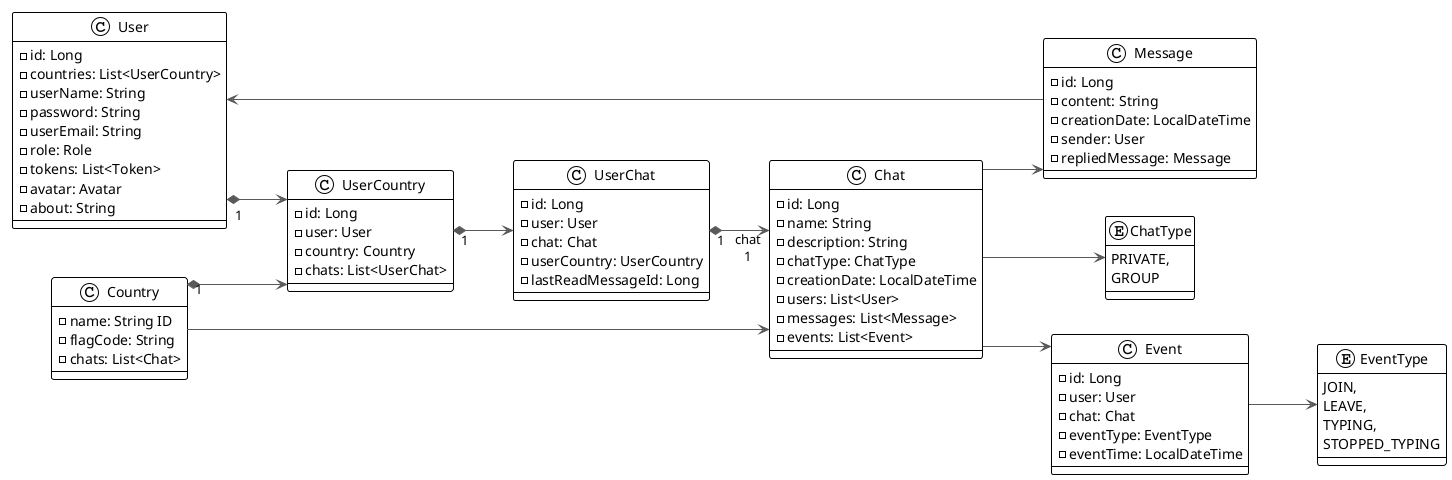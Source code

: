 @startuml

!theme plain
left to right direction
skinparam linetype ortho

class User {
  - id: Long
  - countries: List<UserCountry>
  - userName: String
  - password: String
  - userEmail: String
  - role: Role
  - tokens: List<Token>
  - avatar: Avatar
  - about: String
}

class UserCountry {
  - id: Long
  - user: User
  - country: Country
  - chats: List<UserChat>
}

class UserChat {
  - id: Long
  - user: User
  - chat: Chat
  - userCountry: UserCountry
  - lastReadMessageId: Long
}

class Country {
  - name: String ID
  - flagCode: String
  - chats: List<Chat>
}

class Chat {
  - id: Long
  - name: String
  - description: String
  - chatType: ChatType
  - creationDate: LocalDateTime
  - users: List<User>
  - messages: List<Message>
  - events: List<Event>
}

enum ChatType {
  PRIVATE,
  GROUP
}

class Message {
  - id: Long
  - content: String
  - creationDate: LocalDateTime
  - sender: User
  - repliedMessage: Message
}

class Event {
  - id: Long
  - user: User
  - chat: Chat
  - eventType: EventType
  - eventTime: LocalDateTime
}

enum EventType {
  JOIN,
  LEAVE,
  TYPING,
  STOPPED_TYPING
}


Message -[#595959,plain]-> User

Chat -[#595959,plain]-> Message
Chat -[#595959,plain]-> Event
Country -[#595959,plain]-> Chat

User  "1" *-[#595959,plain]->  UserCountry
UserCountry  "1" *-[#595959,plain]-> UserChat

Country  "1" *-[#595959,plain]-> UserCountry
UserChat     "1" *-[#595959,plain]-> "chat\n1" Chat

Event -[#595959,plain]-> EventType
Chat -[#595959,plain]-> ChatType

@enduml
